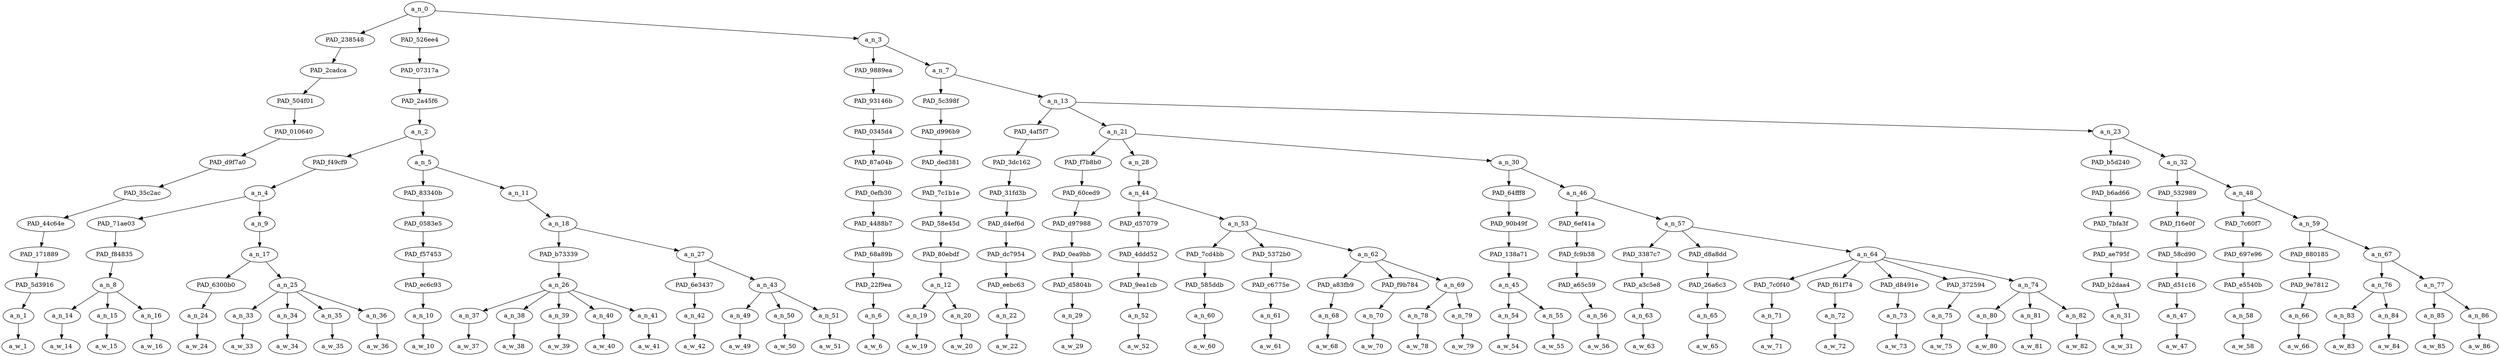 strict digraph "" {
	a_n_0	[div_dir=-1,
		index=0,
		level=11,
		pos="10.570003858024691,11!",
		text_span="[0, 1, 2, 3, 4, 5, 6, 7, 8, 9, 10, 11, 12, 13, 14, 15, 16, 17, 18, 19, 20, 21, 22, 23, 24, 25, 26, 27, 28, 29, 30, 31, 32, 33, 34, \
35, 36, 37, 38, 39, 40, 41, 42, 43, 44, 45, 46, 47, 48, 49, 50]",
		value=0.99999999];
	PAD_238548	[div_dir=-1,
		index=0,
		level=10,
		pos="0.0,10!",
		text_span="[0]",
		value=0.04847822];
	a_n_0 -> PAD_238548;
	PAD_526ee4	[div_dir=1,
		index=1,
		level=10,
		pos="7.5625,10!",
		text_span="[1, 2, 3, 4, 5, 6, 7, 8, 9, 10, 11, 12, 13, 14, 15, 16, 17, 18]",
		value=0.32787541];
	a_n_0 -> PAD_526ee4;
	a_n_3	[div_dir=-1,
		index=2,
		level=10,
		pos="24.147511574074073,10!",
		text_span="[19, 20, 21, 22, 23, 24, 25, 26, 27, 28, 29, 30, 31, 32, 33, 34, 35, 36, 37, 38, 39, 40, 41, 42, 43, 44, 45, 46, 47, 48, 49, 50]",
		value=0.62356746];
	a_n_0 -> a_n_3;
	PAD_2cadca	[div_dir=-1,
		index=0,
		level=9,
		pos="0.0,9!",
		text_span="[0]",
		value=0.04847822];
	PAD_238548 -> PAD_2cadca;
	PAD_504f01	[div_dir=-1,
		index=0,
		level=8,
		pos="0.0,8!",
		text_span="[0]",
		value=0.04847822];
	PAD_2cadca -> PAD_504f01;
	PAD_010640	[div_dir=-1,
		index=0,
		level=7,
		pos="0.0,7!",
		text_span="[0]",
		value=0.04847822];
	PAD_504f01 -> PAD_010640;
	PAD_d9f7a0	[div_dir=-1,
		index=0,
		level=6,
		pos="0.0,6!",
		text_span="[0]",
		value=0.04847822];
	PAD_010640 -> PAD_d9f7a0;
	PAD_35c2ac	[div_dir=-1,
		index=0,
		level=5,
		pos="0.0,5!",
		text_span="[0]",
		value=0.04847822];
	PAD_d9f7a0 -> PAD_35c2ac;
	PAD_44c64e	[div_dir=-1,
		index=0,
		level=4,
		pos="0.0,4!",
		text_span="[0]",
		value=0.04847822];
	PAD_35c2ac -> PAD_44c64e;
	PAD_171889	[div_dir=-1,
		index=0,
		level=3,
		pos="0.0,3!",
		text_span="[0]",
		value=0.04847822];
	PAD_44c64e -> PAD_171889;
	PAD_5d3916	[div_dir=-1,
		index=0,
		level=2,
		pos="0.0,2!",
		text_span="[0]",
		value=0.04847822];
	PAD_171889 -> PAD_5d3916;
	a_n_1	[div_dir=-1,
		index=0,
		level=1,
		pos="0.0,1!",
		text_span="[0]",
		value=0.04847822];
	PAD_5d3916 -> a_n_1;
	a_w_1	[div_dir=0,
		index=0,
		level=0,
		pos="0,0!",
		text_span="[0]",
		value=honestly];
	a_n_1 -> a_w_1;
	PAD_07317a	[div_dir=1,
		index=1,
		level=9,
		pos="7.5625,9!",
		text_span="[1, 2, 3, 4, 5, 6, 7, 8, 9, 10, 11, 12, 13, 14, 15, 16, 17, 18]",
		value=0.32787541];
	PAD_526ee4 -> PAD_07317a;
	PAD_2a45f6	[div_dir=1,
		index=1,
		level=8,
		pos="7.5625,8!",
		text_span="[1, 2, 3, 4, 5, 6, 7, 8, 9, 10, 11, 12, 13, 14, 15, 16, 17, 18]",
		value=0.32787541];
	PAD_07317a -> PAD_2a45f6;
	a_n_2	[div_dir=1,
		index=1,
		level=7,
		pos="7.5625,7!",
		text_span="[1, 2, 3, 4, 5, 6, 7, 8, 9, 10, 11, 12, 13, 14, 15, 16, 17, 18]",
		value=0.32787541];
	PAD_2a45f6 -> a_n_2;
	PAD_f49cf9	[div_dir=-1,
		index=1,
		level=6,
		pos="3.625,6!",
		text_span="[1, 2, 3, 4, 5, 6, 7, 8]",
		value=0.09894614];
	a_n_2 -> PAD_f49cf9;
	a_n_5	[div_dir=1,
		index=2,
		level=6,
		pos="11.5,6!",
		text_span="[9, 10, 11, 12, 13, 14, 15, 16, 17, 18]",
		value=0.22892110];
	a_n_2 -> a_n_5;
	a_n_4	[div_dir=-1,
		index=1,
		level=5,
		pos="3.625,5!",
		text_span="[1, 2, 3, 4, 5, 6, 7, 8]",
		value=0.09894614];
	PAD_f49cf9 -> a_n_4;
	PAD_71ae03	[div_dir=-1,
		index=1,
		level=4,
		pos="2.0,4!",
		text_span="[1, 2, 3]",
		value=0.04794272];
	a_n_4 -> PAD_71ae03;
	a_n_9	[div_dir=-1,
		index=2,
		level=4,
		pos="5.25,4!",
		text_span="[4, 5, 6, 7, 8]",
		value=0.05096843];
	a_n_4 -> a_n_9;
	PAD_f84835	[div_dir=-1,
		index=1,
		level=3,
		pos="2.0,3!",
		text_span="[1, 2, 3]",
		value=0.04794272];
	PAD_71ae03 -> PAD_f84835;
	a_n_8	[div_dir=-1,
		index=1,
		level=2,
		pos="2.0,2!",
		text_span="[1, 2, 3]",
		value=0.04794272];
	PAD_f84835 -> a_n_8;
	a_n_14	[div_dir=-1,
		index=1,
		level=1,
		pos="1.0,1!",
		text_span="[1]",
		value=0.01780611];
	a_n_8 -> a_n_14;
	a_n_15	[div_dir=1,
		index=2,
		level=1,
		pos="2.0,1!",
		text_span="[2]",
		value=0.01068047];
	a_n_8 -> a_n_15;
	a_n_16	[div_dir=-1,
		index=3,
		level=1,
		pos="3.0,1!",
		text_span="[3]",
		value=0.01943429];
	a_n_8 -> a_n_16;
	a_w_14	[div_dir=0,
		index=1,
		level=0,
		pos="1,0!",
		text_span="[1]",
		value=the];
	a_n_14 -> a_w_14;
	a_w_15	[div_dir=0,
		index=2,
		level=0,
		pos="2,0!",
		text_span="[2]",
		value=only];
	a_n_15 -> a_w_15;
	a_w_16	[div_dir=0,
		index=3,
		level=0,
		pos="3,0!",
		text_span="[3]",
		value=woman];
	a_n_16 -> a_w_16;
	a_n_17	[div_dir=-1,
		index=2,
		level=3,
		pos="5.25,3!",
		text_span="[4, 5, 6, 7, 8]",
		value=0.05094107];
	a_n_9 -> a_n_17;
	PAD_6300b0	[div_dir=-1,
		index=2,
		level=2,
		pos="4.0,2!",
		text_span="[4]",
		value=0.01037169];
	a_n_17 -> PAD_6300b0;
	a_n_25	[div_dir=-1,
		index=3,
		level=2,
		pos="6.5,2!",
		text_span="[5, 6, 7, 8]",
		value=0.04054202];
	a_n_17 -> a_n_25;
	a_n_24	[div_dir=-1,
		index=4,
		level=1,
		pos="4.0,1!",
		text_span="[4]",
		value=0.01037169];
	PAD_6300b0 -> a_n_24;
	a_w_24	[div_dir=0,
		index=4,
		level=0,
		pos="4,0!",
		text_span="[4]",
		value=i];
	a_n_24 -> a_w_24;
	a_n_33	[div_dir=-1,
		index=5,
		level=1,
		pos="5.0,1!",
		text_span="[5]",
		value=0.00861564];
	a_n_25 -> a_n_33;
	a_n_34	[div_dir=1,
		index=6,
		level=1,
		pos="6.0,1!",
		text_span="[6]",
		value=0.00788067];
	a_n_25 -> a_n_34;
	a_n_35	[div_dir=-1,
		index=7,
		level=1,
		pos="7.0,1!",
		text_span="[7]",
		value=0.00968335];
	a_n_25 -> a_n_35;
	a_n_36	[div_dir=1,
		index=8,
		level=1,
		pos="8.0,1!",
		text_span="[8]",
		value=0.01433865];
	a_n_25 -> a_n_36;
	a_w_33	[div_dir=0,
		index=5,
		level=0,
		pos="5,0!",
		text_span="[5]",
		value=would];
	a_n_33 -> a_w_33;
	a_w_34	[div_dir=0,
		index=6,
		level=0,
		pos="6,0!",
		text_span="[6]",
		value=not];
	a_n_34 -> a_w_34;
	a_w_35	[div_dir=0,
		index=7,
		level=0,
		pos="7,0!",
		text_span="[7]",
		value=ever];
	a_n_35 -> a_w_35;
	a_w_36	[div_dir=0,
		index=8,
		level=0,
		pos="8,0!",
		text_span="[8]",
		value=date];
	a_n_36 -> a_w_36;
	PAD_83340b	[div_dir=-1,
		index=2,
		level=5,
		pos="9.0,5!",
		text_span="[9]",
		value=0.00927253];
	a_n_5 -> PAD_83340b;
	a_n_11	[div_dir=1,
		index=3,
		level=5,
		pos="14.0,5!",
		text_span="[10, 11, 12, 13, 14, 15, 16, 17, 18]",
		value=0.21960863];
	a_n_5 -> a_n_11;
	PAD_0583e5	[div_dir=-1,
		index=3,
		level=4,
		pos="9.0,4!",
		text_span="[9]",
		value=0.00927253];
	PAD_83340b -> PAD_0583e5;
	PAD_f57453	[div_dir=-1,
		index=3,
		level=3,
		pos="9.0,3!",
		text_span="[9]",
		value=0.00927253];
	PAD_0583e5 -> PAD_f57453;
	PAD_ec6c93	[div_dir=-1,
		index=4,
		level=2,
		pos="9.0,2!",
		text_span="[9]",
		value=0.00927253];
	PAD_f57453 -> PAD_ec6c93;
	a_n_10	[div_dir=-1,
		index=9,
		level=1,
		pos="9.0,1!",
		text_span="[9]",
		value=0.00927253];
	PAD_ec6c93 -> a_n_10;
	a_w_10	[div_dir=0,
		index=9,
		level=0,
		pos="9,0!",
		text_span="[9]",
		value=is];
	a_n_10 -> a_w_10;
	a_n_18	[div_dir=1,
		index=4,
		level=4,
		pos="14.0,4!",
		text_span="[10, 11, 12, 13, 14, 15, 16, 17, 18]",
		value=0.21956660];
	a_n_11 -> a_n_18;
	PAD_b73339	[div_dir=1,
		index=4,
		level=3,
		pos="12.0,3!",
		text_span="[10, 11, 12, 13, 14]",
		value=0.11314812];
	a_n_18 -> PAD_b73339;
	a_n_27	[div_dir=1,
		index=5,
		level=3,
		pos="16.0,3!",
		text_span="[15, 16, 17, 18]",
		value=0.10637645];
	a_n_18 -> a_n_27;
	a_n_26	[div_dir=1,
		index=5,
		level=2,
		pos="12.0,2!",
		text_span="[10, 11, 12, 13, 14]",
		value=0.11314812];
	PAD_b73339 -> a_n_26;
	a_n_37	[div_dir=-1,
		index=10,
		level=1,
		pos="10.0,1!",
		text_span="[10]",
		value=0.01004988];
	a_n_26 -> a_n_37;
	a_n_38	[div_dir=-1,
		index=11,
		level=1,
		pos="11.0,1!",
		text_span="[11]",
		value=0.01564722];
	a_n_26 -> a_n_38;
	a_n_39	[div_dir=1,
		index=12,
		level=1,
		pos="12.0,1!",
		text_span="[12]",
		value=0.02003554];
	a_n_26 -> a_n_39;
	a_n_40	[div_dir=1,
		index=13,
		level=1,
		pos="13.0,1!",
		text_span="[13]",
		value=0.01890667];
	a_n_26 -> a_n_40;
	a_n_41	[div_dir=1,
		index=14,
		level=1,
		pos="14.0,1!",
		text_span="[14]",
		value=0.04847084];
	a_n_26 -> a_n_41;
	a_w_37	[div_dir=0,
		index=10,
		level=0,
		pos="10,0!",
		text_span="[10]",
		value=a];
	a_n_37 -> a_w_37;
	a_w_38	[div_dir=0,
		index=11,
		level=0,
		pos="11,0!",
		text_span="[11]",
		value=solid];
	a_n_38 -> a_w_38;
	a_w_39	[div_dir=0,
		index=12,
		level=0,
		pos="12,0!",
		text_span="[12]",
		value=black];
	a_n_39 -> a_w_39;
	a_w_40	[div_dir=0,
		index=13,
		level=0,
		pos="13,0!",
		text_span="[13]",
		value=woman1];
	a_n_40 -> a_w_40;
	a_w_41	[div_dir=0,
		index=14,
		level=0,
		pos="14,0!",
		text_span="[14]",
		value=hispanics];
	a_n_41 -> a_w_41;
	PAD_6e3437	[div_dir=-1,
		index=6,
		level=2,
		pos="15.0,2!",
		text_span="[15]",
		value=0.01153366];
	a_n_27 -> PAD_6e3437;
	a_n_43	[div_dir=1,
		index=7,
		level=2,
		pos="17.0,2!",
		text_span="[16, 17, 18]",
		value=0.09482210];
	a_n_27 -> a_n_43;
	a_n_42	[div_dir=-1,
		index=15,
		level=1,
		pos="15.0,1!",
		text_span="[15]",
		value=0.01153366];
	PAD_6e3437 -> a_n_42;
	a_w_42	[div_dir=0,
		index=15,
		level=0,
		pos="15,0!",
		text_span="[15]",
		value=are];
	a_n_42 -> a_w_42;
	a_n_49	[div_dir=-1,
		index=16,
		level=1,
		pos="16.0,1!",
		text_span="[16]",
		value=0.02456558];
	a_n_43 -> a_n_49;
	a_n_50	[div_dir=-1,
		index=17,
		level=1,
		pos="17.0,1!",
		text_span="[17]",
		value=0.02131691];
	a_n_43 -> a_n_50;
	a_n_51	[div_dir=1,
		index=18,
		level=1,
		pos="18.0,1!",
		text_span="[18]",
		value=0.04889764];
	a_n_43 -> a_n_51;
	a_w_49	[div_dir=0,
		index=16,
		level=0,
		pos="16,0!",
		text_span="[16]",
		value=aye];
	a_n_49 -> a_w_49;
	a_w_50	[div_dir=0,
		index=17,
		level=0,
		pos="17,0!",
		text_span="[17]",
		value=okay];
	a_n_50 -> a_w_50;
	a_w_51	[div_dir=0,
		index=18,
		level=0,
		pos="18,0!",
		text_span="[18]",
		value=asians];
	a_n_51 -> a_w_51;
	PAD_9889ea	[div_dir=-1,
		index=2,
		level=9,
		pos="19.0,9!",
		text_span="[19]",
		value=0.00952339];
	a_n_3 -> PAD_9889ea;
	a_n_7	[div_dir=-1,
		index=3,
		level=9,
		pos="29.29502314814815,9!",
		text_span="[20, 21, 22, 23, 24, 25, 26, 27, 28, 29, 30, 31, 32, 33, 34, 35, 36, 37, 38, 39, 40, 41, 42, 43, 44, 45, 46, 47, 48, 49, 50]",
		value=0.61401680];
	a_n_3 -> a_n_7;
	PAD_93146b	[div_dir=-1,
		index=2,
		level=8,
		pos="19.0,8!",
		text_span="[19]",
		value=0.00952339];
	PAD_9889ea -> PAD_93146b;
	PAD_0345d4	[div_dir=-1,
		index=2,
		level=7,
		pos="19.0,7!",
		text_span="[19]",
		value=0.00952339];
	PAD_93146b -> PAD_0345d4;
	PAD_87a04b	[div_dir=-1,
		index=3,
		level=6,
		pos="19.0,6!",
		text_span="[19]",
		value=0.00952339];
	PAD_0345d4 -> PAD_87a04b;
	PAD_0efb30	[div_dir=-1,
		index=4,
		level=5,
		pos="19.0,5!",
		text_span="[19]",
		value=0.00952339];
	PAD_87a04b -> PAD_0efb30;
	PAD_4488b7	[div_dir=-1,
		index=5,
		level=4,
		pos="19.0,4!",
		text_span="[19]",
		value=0.00952339];
	PAD_0efb30 -> PAD_4488b7;
	PAD_68a89b	[div_dir=-1,
		index=6,
		level=3,
		pos="19.0,3!",
		text_span="[19]",
		value=0.00952339];
	PAD_4488b7 -> PAD_68a89b;
	PAD_22f9ea	[div_dir=-1,
		index=8,
		level=2,
		pos="19.0,2!",
		text_span="[19]",
		value=0.00952339];
	PAD_68a89b -> PAD_22f9ea;
	a_n_6	[div_dir=-1,
		index=19,
		level=1,
		pos="19.0,1!",
		text_span="[19]",
		value=0.00952339];
	PAD_22f9ea -> a_n_6;
	a_w_6	[div_dir=0,
		index=19,
		level=0,
		pos="19,0!",
		text_span="[19]",
		value=are1];
	a_n_6 -> a_w_6;
	PAD_5c398f	[div_dir=1,
		index=3,
		level=8,
		pos="20.5,8!",
		text_span="[20, 21]",
		value=0.04362740];
	a_n_7 -> PAD_5c398f;
	a_n_13	[div_dir=-1,
		index=4,
		level=8,
		pos="38.0900462962963,8!",
		text_span="[22, 23, 24, 25, 26, 27, 28, 29, 30, 31, 32, 33, 34, 35, 36, 37, 38, 39, 40, 41, 42, 43, 44, 45, 46, 47, 48, 49, 50]",
		value=0.57036810];
	a_n_7 -> a_n_13;
	PAD_d996b9	[div_dir=1,
		index=3,
		level=7,
		pos="20.5,7!",
		text_span="[20, 21]",
		value=0.04362740];
	PAD_5c398f -> PAD_d996b9;
	PAD_ded381	[div_dir=1,
		index=4,
		level=6,
		pos="20.5,6!",
		text_span="[20, 21]",
		value=0.04362740];
	PAD_d996b9 -> PAD_ded381;
	PAD_7c1b1e	[div_dir=1,
		index=5,
		level=5,
		pos="20.5,5!",
		text_span="[20, 21]",
		value=0.04362740];
	PAD_ded381 -> PAD_7c1b1e;
	PAD_58e45d	[div_dir=1,
		index=6,
		level=4,
		pos="20.5,4!",
		text_span="[20, 21]",
		value=0.04362740];
	PAD_7c1b1e -> PAD_58e45d;
	PAD_80ebdf	[div_dir=1,
		index=7,
		level=3,
		pos="20.5,3!",
		text_span="[20, 21]",
		value=0.04362740];
	PAD_58e45d -> PAD_80ebdf;
	a_n_12	[div_dir=1,
		index=9,
		level=2,
		pos="20.5,2!",
		text_span="[20, 21]",
		value=0.04362740];
	PAD_80ebdf -> a_n_12;
	a_n_19	[div_dir=1,
		index=20,
		level=1,
		pos="20.0,1!",
		text_span="[20]",
		value=0.02700525];
	a_n_12 -> a_n_19;
	a_n_20	[div_dir=-1,
		index=21,
		level=1,
		pos="21.0,1!",
		text_span="[21]",
		value=0.01661533];
	a_n_12 -> a_n_20;
	a_w_19	[div_dir=0,
		index=20,
		level=0,
		pos="20,0!",
		text_span="[20]",
		value=qu3];
	a_n_19 -> a_w_19;
	a_w_20	[div_dir=0,
		index=21,
		level=0,
		pos="21,0!",
		text_span="[21]",
		value="<number>"];
	a_n_20 -> a_w_20;
	PAD_4af5f7	[div_dir=-1,
		index=5,
		level=7,
		pos="42.0,7!",
		text_span="[42]",
		value=0.00979225];
	a_n_13 -> PAD_4af5f7;
	a_n_21	[div_dir=1,
		index=4,
		level=7,
		pos="28.23888888888889,7!",
		text_span="[22, 23, 24, 25, 26, 27, 28, 29, 30, 31, 32, 33, 34, 35, 36, 37, 38, 39, 40, 41]",
		value=0.40402743];
	a_n_13 -> a_n_21;
	a_n_23	[div_dir=-1,
		index=6,
		level=7,
		pos="44.03125,7!",
		text_span="[43, 44, 45, 46, 47, 48, 49, 50]",
		value=0.15652462];
	a_n_13 -> a_n_23;
	PAD_3dc162	[div_dir=-1,
		index=8,
		level=6,
		pos="42.0,6!",
		text_span="[42]",
		value=0.00979225];
	PAD_4af5f7 -> PAD_3dc162;
	PAD_31fd3b	[div_dir=-1,
		index=10,
		level=5,
		pos="42.0,5!",
		text_span="[42]",
		value=0.00979225];
	PAD_3dc162 -> PAD_31fd3b;
	PAD_d4ef6d	[div_dir=-1,
		index=13,
		level=4,
		pos="42.0,4!",
		text_span="[42]",
		value=0.00979225];
	PAD_31fd3b -> PAD_d4ef6d;
	PAD_dc7954	[div_dir=-1,
		index=18,
		level=3,
		pos="42.0,3!",
		text_span="[42]",
		value=0.00979225];
	PAD_d4ef6d -> PAD_dc7954;
	PAD_eebc63	[div_dir=-1,
		index=26,
		level=2,
		pos="42.0,2!",
		text_span="[42]",
		value=0.00979225];
	PAD_dc7954 -> PAD_eebc63;
	a_n_22	[div_dir=-1,
		index=42,
		level=1,
		pos="42.0,1!",
		text_span="[42]",
		value=0.00979225];
	PAD_eebc63 -> a_n_22;
	a_w_22	[div_dir=0,
		index=42,
		level=0,
		pos="42,0!",
		text_span="[42]",
		value=but1];
	a_n_22 -> a_w_22;
	PAD_f7b8b0	[div_dir=-1,
		index=6,
		level=6,
		pos="29.0,6!",
		text_span="[29]",
		value=0.01095130];
	a_n_21 -> PAD_f7b8b0;
	a_n_28	[div_dir=-1,
		index=5,
		level=6,
		pos="23.25,6!",
		text_span="[22, 23, 24, 25, 26, 27, 28]",
		value=0.12068808];
	a_n_21 -> a_n_28;
	a_n_30	[div_dir=1,
		index=7,
		level=6,
		pos="32.46666666666667,6!",
		text_span="[30, 31, 32, 33, 34, 35, 36, 37, 38, 39, 40, 41]",
		value=0.27233324];
	a_n_21 -> a_n_30;
	PAD_60ced9	[div_dir=-1,
		index=7,
		level=5,
		pos="29.0,5!",
		text_span="[29]",
		value=0.01095130];
	PAD_f7b8b0 -> PAD_60ced9;
	PAD_d97988	[div_dir=-1,
		index=9,
		level=4,
		pos="29.0,4!",
		text_span="[29]",
		value=0.01095130];
	PAD_60ced9 -> PAD_d97988;
	PAD_0ea9bb	[div_dir=-1,
		index=12,
		level=3,
		pos="29.0,3!",
		text_span="[29]",
		value=0.01095130];
	PAD_d97988 -> PAD_0ea9bb;
	PAD_d5804b	[div_dir=-1,
		index=16,
		level=2,
		pos="29.0,2!",
		text_span="[29]",
		value=0.01095130];
	PAD_0ea9bb -> PAD_d5804b;
	a_n_29	[div_dir=-1,
		index=29,
		level=1,
		pos="29.0,1!",
		text_span="[29]",
		value=0.01095130];
	PAD_d5804b -> a_n_29;
	a_w_29	[div_dir=0,
		index=29,
		level=0,
		pos="29,0!",
		text_span="[29]",
		value=but];
	a_n_29 -> a_w_29;
	a_n_44	[div_dir=-1,
		index=6,
		level=5,
		pos="23.25,5!",
		text_span="[22, 23, 24, 25, 26, 27, 28]",
		value=0.12067586];
	a_n_28 -> a_n_44;
	PAD_d57079	[div_dir=1,
		index=7,
		level=4,
		pos="22.0,4!",
		text_span="[22]",
		value=0.01053864];
	a_n_44 -> PAD_d57079;
	a_n_53	[div_dir=-1,
		index=8,
		level=4,
		pos="24.5,4!",
		text_span="[23, 24, 25, 26, 27, 28]",
		value=0.11012500];
	a_n_44 -> a_n_53;
	PAD_4ddd52	[div_dir=1,
		index=8,
		level=3,
		pos="22.0,3!",
		text_span="[22]",
		value=0.01053864];
	PAD_d57079 -> PAD_4ddd52;
	PAD_9ea1cb	[div_dir=1,
		index=10,
		level=2,
		pos="22.0,2!",
		text_span="[22]",
		value=0.01053864];
	PAD_4ddd52 -> PAD_9ea1cb;
	a_n_52	[div_dir=1,
		index=22,
		level=1,
		pos="22.0,1!",
		text_span="[22]",
		value=0.01053864];
	PAD_9ea1cb -> a_n_52;
	a_w_52	[div_dir=0,
		index=22,
		level=0,
		pos="22,0!",
		text_span="[22]",
		value=i1];
	a_n_52 -> a_w_52;
	PAD_7cd4bb	[div_dir=-1,
		index=9,
		level=3,
		pos="23.0,3!",
		text_span="[23]",
		value=0.00707893];
	a_n_53 -> PAD_7cd4bb;
	PAD_5372b0	[div_dir=1,
		index=10,
		level=3,
		pos="24.0,3!",
		text_span="[24]",
		value=0.00809404];
	a_n_53 -> PAD_5372b0;
	a_n_62	[div_dir=-1,
		index=11,
		level=3,
		pos="26.5,3!",
		text_span="[25, 26, 27, 28]",
		value=0.09493404];
	a_n_53 -> a_n_62;
	PAD_585ddb	[div_dir=-1,
		index=11,
		level=2,
		pos="23.0,2!",
		text_span="[23]",
		value=0.00707893];
	PAD_7cd4bb -> PAD_585ddb;
	a_n_60	[div_dir=-1,
		index=23,
		level=1,
		pos="23.0,1!",
		text_span="[23]",
		value=0.00707893];
	PAD_585ddb -> a_n_60;
	a_w_60	[div_dir=0,
		index=23,
		level=0,
		pos="23,0!",
		text_span="[23]",
		value=do];
	a_n_60 -> a_w_60;
	PAD_c6775e	[div_dir=1,
		index=12,
		level=2,
		pos="24.0,2!",
		text_span="[24]",
		value=0.00809404];
	PAD_5372b0 -> PAD_c6775e;
	a_n_61	[div_dir=1,
		index=24,
		level=1,
		pos="24.0,1!",
		text_span="[24]",
		value=0.00809404];
	PAD_c6775e -> a_n_61;
	a_w_61	[div_dir=0,
		index=24,
		level=0,
		pos="24,0!",
		text_span="[24]",
		value=not1];
	a_n_61 -> a_w_61;
	PAD_a83fb9	[div_dir=1,
		index=13,
		level=2,
		pos="25.0,2!",
		text_span="[25]",
		value=0.01083877];
	a_n_62 -> PAD_a83fb9;
	PAD_f9b784	[div_dir=1,
		index=15,
		level=2,
		pos="28.0,2!",
		text_span="[28]",
		value=0.01335888];
	a_n_62 -> PAD_f9b784;
	a_n_69	[div_dir=-1,
		index=14,
		level=2,
		pos="26.5,2!",
		text_span="[26, 27]",
		value=0.07071356];
	a_n_62 -> a_n_69;
	a_n_68	[div_dir=1,
		index=25,
		level=1,
		pos="25.0,1!",
		text_span="[25]",
		value=0.01083877];
	PAD_a83fb9 -> a_n_68;
	a_w_68	[div_dir=0,
		index=25,
		level=0,
		pos="25,0!",
		text_span="[25]",
		value=have];
	a_n_68 -> a_w_68;
	a_n_70	[div_dir=1,
		index=28,
		level=1,
		pos="28.0,1!",
		text_span="[28]",
		value=0.01335888];
	PAD_f9b784 -> a_n_70;
	a_w_70	[div_dir=0,
		index=28,
		level=0,
		pos="28,0!",
		text_span="[28]",
		value=anymore];
	a_n_70 -> a_w_70;
	a_n_78	[div_dir=-1,
		index=26,
		level=1,
		pos="26.0,1!",
		text_span="[26]",
		value=0.03212184];
	a_n_69 -> a_n_78;
	a_n_79	[div_dir=1,
		index=27,
		level=1,
		pos="27.0,1!",
		text_span="[27]",
		value=0.03853256];
	a_n_69 -> a_n_79;
	a_w_78	[div_dir=0,
		index=26,
		level=0,
		pos="26,0!",
		text_span="[26]",
		value=yellow];
	a_n_78 -> a_w_78;
	a_w_79	[div_dir=0,
		index=27,
		level=0,
		pos="27,0!",
		text_span="[27]",
		value=fever];
	a_n_79 -> a_w_79;
	PAD_64fff8	[div_dir=1,
		index=8,
		level=5,
		pos="30.5,5!",
		text_span="[30, 31]",
		value=0.05128368];
	a_n_30 -> PAD_64fff8;
	a_n_46	[div_dir=1,
		index=9,
		level=5,
		pos="34.43333333333334,5!",
		text_span="[32, 33, 34, 35, 36, 37, 38, 39, 40, 41]",
		value=0.22096175];
	a_n_30 -> a_n_46;
	PAD_90b49f	[div_dir=1,
		index=10,
		level=4,
		pos="30.5,4!",
		text_span="[30, 31]",
		value=0.05128368];
	PAD_64fff8 -> PAD_90b49f;
	PAD_138a71	[div_dir=1,
		index=13,
		level=3,
		pos="30.5,3!",
		text_span="[30, 31]",
		value=0.05128368];
	PAD_90b49f -> PAD_138a71;
	a_n_45	[div_dir=1,
		index=17,
		level=2,
		pos="30.5,2!",
		text_span="[30, 31]",
		value=0.05128368];
	PAD_138a71 -> a_n_45;
	a_n_54	[div_dir=-1,
		index=30,
		level=1,
		pos="30.0,1!",
		text_span="[30]",
		value=0.02653738];
	a_n_45 -> a_n_54;
	a_n_55	[div_dir=1,
		index=31,
		level=1,
		pos="31.0,1!",
		text_span="[31]",
		value=0.02467574];
	a_n_45 -> a_n_55;
	a_w_54	[div_dir=0,
		index=30,
		level=0,
		pos="30,0!",
		text_span="[30]",
		value=white];
	a_n_54 -> a_w_54;
	a_w_55	[div_dir=0,
		index=31,
		level=0,
		pos="31,0!",
		text_span="[31]",
		value=girls];
	a_n_55 -> a_w_55;
	PAD_6ef41a	[div_dir=1,
		index=11,
		level=4,
		pos="32.0,4!",
		text_span="[32]",
		value=0.01030677];
	a_n_46 -> PAD_6ef41a;
	a_n_57	[div_dir=1,
		index=12,
		level=4,
		pos="36.86666666666667,4!",
		text_span="[33, 34, 35, 36, 37, 38, 39, 40, 41]",
		value=0.21059014];
	a_n_46 -> a_n_57;
	PAD_fc9b38	[div_dir=1,
		index=14,
		level=3,
		pos="32.0,3!",
		text_span="[32]",
		value=0.01030677];
	PAD_6ef41a -> PAD_fc9b38;
	PAD_a65c59	[div_dir=1,
		index=18,
		level=2,
		pos="32.0,2!",
		text_span="[32]",
		value=0.01030677];
	PAD_fc9b38 -> PAD_a65c59;
	a_n_56	[div_dir=1,
		index=32,
		level=1,
		pos="32.0,1!",
		text_span="[32]",
		value=0.01030677];
	PAD_a65c59 -> a_n_56;
	a_w_56	[div_dir=0,
		index=32,
		level=0,
		pos="32,0!",
		text_span="[32]",
		value=can];
	a_n_56 -> a_w_56;
	PAD_3387c7	[div_dir=1,
		index=15,
		level=3,
		pos="33.0,3!",
		text_span="[33]",
		value=0.01068372];
	a_n_57 -> PAD_3387c7;
	PAD_d8a8dd	[div_dir=1,
		index=17,
		level=3,
		pos="41.0,3!",
		text_span="[41]",
		value=0.01493626];
	a_n_57 -> PAD_d8a8dd;
	a_n_64	[div_dir=1,
		index=16,
		level=3,
		pos="36.6,3!",
		text_span="[34, 35, 36, 37, 38, 39, 40]",
		value=0.18491068];
	a_n_57 -> a_n_64;
	PAD_a3c5e8	[div_dir=1,
		index=19,
		level=2,
		pos="33.0,2!",
		text_span="[33]",
		value=0.01068372];
	PAD_3387c7 -> PAD_a3c5e8;
	a_n_63	[div_dir=1,
		index=33,
		level=1,
		pos="33.0,1!",
		text_span="[33]",
		value=0.01068372];
	PAD_a3c5e8 -> a_n_63;
	a_w_63	[div_dir=0,
		index=33,
		level=0,
		pos="33,0!",
		text_span="[33]",
		value=be];
	a_n_63 -> a_w_63;
	PAD_26a6c3	[div_dir=1,
		index=25,
		level=2,
		pos="41.0,2!",
		text_span="[41]",
		value=0.01493626];
	PAD_d8a8dd -> PAD_26a6c3;
	a_n_65	[div_dir=1,
		index=41,
		level=1,
		pos="41.0,1!",
		text_span="[41]",
		value=0.01493626];
	PAD_26a6c3 -> a_n_65;
	a_w_65	[div_dir=0,
		index=41,
		level=0,
		pos="41,0!",
		text_span="[41]",
		value=maybe];
	a_n_65 -> a_w_65;
	PAD_7c0f40	[div_dir=1,
		index=20,
		level=2,
		pos="34.0,2!",
		text_span="[34]",
		value=0.02080989];
	a_n_64 -> PAD_7c0f40;
	PAD_f61f74	[div_dir=-1,
		index=21,
		level=2,
		pos="35.0,2!",
		text_span="[35]",
		value=0.02214456];
	a_n_64 -> PAD_f61f74;
	PAD_d8491e	[div_dir=1,
		index=22,
		level=2,
		pos="36.0,2!",
		text_span="[36]",
		value=0.03288297];
	a_n_64 -> PAD_d8491e;
	PAD_372594	[div_dir=1,
		index=24,
		level=2,
		pos="40.0,2!",
		text_span="[40]",
		value=0.02500947];
	a_n_64 -> PAD_372594;
	a_n_74	[div_dir=1,
		index=23,
		level=2,
		pos="38.0,2!",
		text_span="[37, 38, 39]",
		value=0.08401178];
	a_n_64 -> a_n_74;
	a_n_71	[div_dir=1,
		index=34,
		level=1,
		pos="34.0,1!",
		text_span="[34]",
		value=0.02080989];
	PAD_7c0f40 -> a_n_71;
	a_w_71	[div_dir=0,
		index=34,
		level=0,
		pos="34,0!",
		text_span="[34]",
		value=crazy];
	a_n_71 -> a_w_71;
	a_n_72	[div_dir=-1,
		index=35,
		level=1,
		pos="35.0,1!",
		text_span="[35]",
		value=0.02214456];
	PAD_f61f74 -> a_n_72;
	a_w_72	[div_dir=0,
		index=35,
		level=0,
		pos="35,0!",
		text_span="[35]",
		value=ass];
	a_n_72 -> a_w_72;
	a_n_73	[div_dir=1,
		index=36,
		level=1,
		pos="36.0,1!",
		text_span="[36]",
		value=0.03288297];
	PAD_d8491e -> a_n_73;
	a_w_73	[div_dir=0,
		index=36,
		level=0,
		pos="36,0!",
		text_span="[36]",
		value=folk];
	a_n_73 -> a_w_73;
	a_n_75	[div_dir=1,
		index=40,
		level=1,
		pos="40.0,1!",
		text_span="[40]",
		value=0.02500947];
	PAD_372594 -> a_n_75;
	a_w_75	[div_dir=0,
		index=40,
		level=0,
		pos="40,0!",
		text_span="[40]",
		value=women];
	a_n_75 -> a_w_75;
	a_n_80	[div_dir=1,
		index=37,
		level=1,
		pos="37.0,1!",
		text_span="[37]",
		value=0.02923460];
	a_n_74 -> a_n_80;
	a_n_81	[div_dir=1,
		index=38,
		level=1,
		pos="38.0,1!",
		text_span="[38]",
		value=0.01454539];
	a_n_74 -> a_n_81;
	a_n_82	[div_dir=1,
		index=39,
		level=1,
		pos="39.0,1!",
		text_span="[39]",
		value=0.04014314];
	a_n_74 -> a_n_82;
	a_w_80	[div_dir=0,
		index=37,
		level=0,
		pos="37,0!",
		text_span="[37]",
		value=indian];
	a_n_80 -> a_w_80;
	a_w_81	[div_dir=0,
		index=38,
		level=0,
		pos="38,0!",
		text_span="[38]",
		value=and];
	a_n_81 -> a_w_81;
	a_w_82	[div_dir=0,
		index=39,
		level=0,
		pos="39,0!",
		text_span="[39]",
		value=arab];
	a_n_82 -> a_w_82;
	PAD_b5d240	[div_dir=-1,
		index=9,
		level=6,
		pos="43.0,6!",
		text_span="[43]",
		value=0.00966862];
	a_n_23 -> PAD_b5d240;
	a_n_32	[div_dir=-1,
		index=10,
		level=6,
		pos="45.0625,6!",
		text_span="[44, 45, 46, 47, 48, 49, 50]",
		value=0.14673764];
	a_n_23 -> a_n_32;
	PAD_b6ad66	[div_dir=-1,
		index=11,
		level=5,
		pos="43.0,5!",
		text_span="[43]",
		value=0.00966862];
	PAD_b5d240 -> PAD_b6ad66;
	PAD_7bfa3f	[div_dir=-1,
		index=14,
		level=4,
		pos="43.0,4!",
		text_span="[43]",
		value=0.00966862];
	PAD_b6ad66 -> PAD_7bfa3f;
	PAD_ae795f	[div_dir=-1,
		index=19,
		level=3,
		pos="43.0,3!",
		text_span="[43]",
		value=0.00966862];
	PAD_7bfa3f -> PAD_ae795f;
	PAD_b2daa4	[div_dir=-1,
		index=27,
		level=2,
		pos="43.0,2!",
		text_span="[43]",
		value=0.00966862];
	PAD_ae795f -> PAD_b2daa4;
	a_n_31	[div_dir=-1,
		index=43,
		level=1,
		pos="43.0,1!",
		text_span="[43]",
		value=0.00966862];
	PAD_b2daa4 -> a_n_31;
	a_w_31	[div_dir=0,
		index=43,
		level=0,
		pos="43,0!",
		text_span="[43]",
		value=they];
	a_n_31 -> a_w_31;
	PAD_532989	[div_dir=-1,
		index=12,
		level=5,
		pos="44.0,5!",
		text_span="[44]",
		value=0.01679441];
	a_n_32 -> PAD_532989;
	a_n_48	[div_dir=-1,
		index=13,
		level=5,
		pos="46.125,5!",
		text_span="[45, 46, 47, 48, 49, 50]",
		value=0.12982399];
	a_n_32 -> a_n_48;
	PAD_f16e0f	[div_dir=-1,
		index=15,
		level=4,
		pos="44.0,4!",
		text_span="[44]",
		value=0.01679441];
	PAD_532989 -> PAD_f16e0f;
	PAD_58cd90	[div_dir=-1,
		index=20,
		level=3,
		pos="44.0,3!",
		text_span="[44]",
		value=0.01679441];
	PAD_f16e0f -> PAD_58cd90;
	PAD_d51c16	[div_dir=-1,
		index=28,
		level=2,
		pos="44.0,2!",
		text_span="[44]",
		value=0.01679441];
	PAD_58cd90 -> PAD_d51c16;
	a_n_47	[div_dir=-1,
		index=44,
		level=1,
		pos="44.0,1!",
		text_span="[44]",
		value=0.01679441];
	PAD_d51c16 -> a_n_47;
	a_w_47	[div_dir=0,
		index=44,
		level=0,
		pos="44,0!",
		text_span="[44]",
		value=gotta];
	a_n_47 -> a_w_47;
	PAD_7c60f7	[div_dir=-1,
		index=16,
		level=4,
		pos="45.0,4!",
		text_span="[45]",
		value=0.01068168];
	a_n_48 -> PAD_7c60f7;
	a_n_59	[div_dir=-1,
		index=17,
		level=4,
		pos="47.25,4!",
		text_span="[46, 47, 48, 49, 50]",
		value=0.11904422];
	a_n_48 -> a_n_59;
	PAD_697e96	[div_dir=-1,
		index=21,
		level=3,
		pos="45.0,3!",
		text_span="[45]",
		value=0.01068168];
	PAD_7c60f7 -> PAD_697e96;
	PAD_e5540b	[div_dir=-1,
		index=29,
		level=2,
		pos="45.0,2!",
		text_span="[45]",
		value=0.01068168];
	PAD_697e96 -> PAD_e5540b;
	a_n_58	[div_dir=-1,
		index=45,
		level=1,
		pos="45.0,1!",
		text_span="[45]",
		value=0.01068168];
	PAD_e5540b -> a_n_58;
	a_w_58	[div_dir=0,
		index=45,
		level=0,
		pos="45,0!",
		text_span="[45]",
		value=be1];
	a_n_58 -> a_w_58;
	PAD_880185	[div_dir=-1,
		index=22,
		level=3,
		pos="46.0,3!",
		text_span="[46]",
		value=0.03621186];
	a_n_59 -> PAD_880185;
	a_n_67	[div_dir=-1,
		index=23,
		level=3,
		pos="48.5,3!",
		text_span="[47, 48, 49, 50]",
		value=0.08274457];
	a_n_59 -> a_n_67;
	PAD_9e7812	[div_dir=-1,
		index=30,
		level=2,
		pos="46.0,2!",
		text_span="[46]",
		value=0.03621186];
	PAD_880185 -> PAD_9e7812;
	a_n_66	[div_dir=-1,
		index=46,
		level=1,
		pos="46.0,1!",
		text_span="[46]",
		value=0.03621186];
	PAD_9e7812 -> a_n_66;
	a_w_66	[div_dir=0,
		index=46,
		level=0,
		pos="46,0!",
		text_span="[46]",
		value=shaved];
	a_n_66 -> a_w_66;
	a_n_76	[div_dir=-1,
		index=31,
		level=2,
		pos="47.5,2!",
		text_span="[47, 48]",
		value=0.04638794];
	a_n_67 -> a_n_76;
	a_n_77	[div_dir=-1,
		index=32,
		level=2,
		pos="49.5,2!",
		text_span="[49, 50]",
		value=0.03629693];
	a_n_67 -> a_n_77;
	a_n_83	[div_dir=-1,
		index=47,
		level=1,
		pos="47.0,1!",
		text_span="[47]",
		value=0.01471161];
	a_n_76 -> a_n_83;
	a_n_84	[div_dir=1,
		index=48,
		level=1,
		pos="48.0,1!",
		text_span="[48]",
		value=0.03164408];
	a_n_76 -> a_n_84;
	a_w_83	[div_dir=0,
		index=47,
		level=0,
		pos="47,0!",
		text_span="[47]",
		value=no];
	a_n_83 -> a_w_83;
	a_w_84	[div_dir=0,
		index=48,
		level=0,
		pos="48,0!",
		text_span="[48]",
		value=negotiating];
	a_n_84 -> a_w_84;
	a_n_85	[div_dir=-1,
		index=49,
		level=1,
		pos="49.0,1!",
		text_span="[49]",
		value=0.01282251];
	a_n_77 -> a_n_85;
	a_n_86	[div_dir=-1,
		index=50,
		level=1,
		pos="50.0,1!",
		text_span="[50]",
		value=0.02342239];
	a_n_77 -> a_n_86;
	a_w_85	[div_dir=0,
		index=49,
		level=0,
		pos="49,0!",
		text_span="[49]",
		value=that];
	a_n_85 -> a_w_85;
	a_w_86	[div_dir=0,
		index=50,
		level=0,
		pos="50,0!",
		text_span="[50]",
		value=shit];
	a_n_86 -> a_w_86;
}
